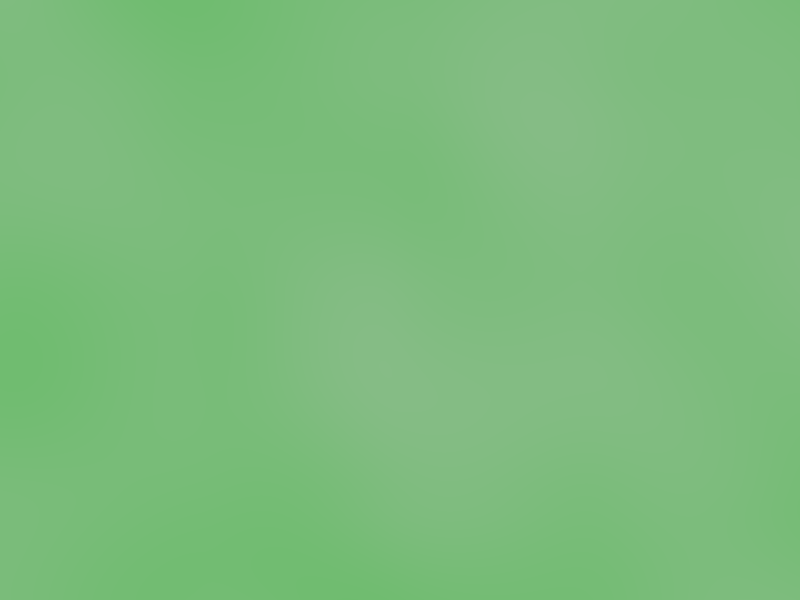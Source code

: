 #include "colors.inc"
#include "textures.inc" 


//declare camera
camera {
    angle 90 //set the FOV   
    location  <0 , 2 ,0>      //camera location
    look_at   <0.0 , 0.0 , 0.0>                    //where the camera looks
}  


//the light
light_source {
    <1,1,1>, color rgb<1,1,1>    //light position and colour of light
}    


//create floor	
plane { 
	<0, 1, 0>, 0          //plane defined at y=0

    pigment {
        bumps        
        
        color_map {
        [0.1 2.0 color rgb<0.25,0.5,0.25> color rgb<0,0.5,0>   ]   
        }               
    }
        
    finish {
        specular 0.2
        
    }
    
    normal {
        bumps
    }
}